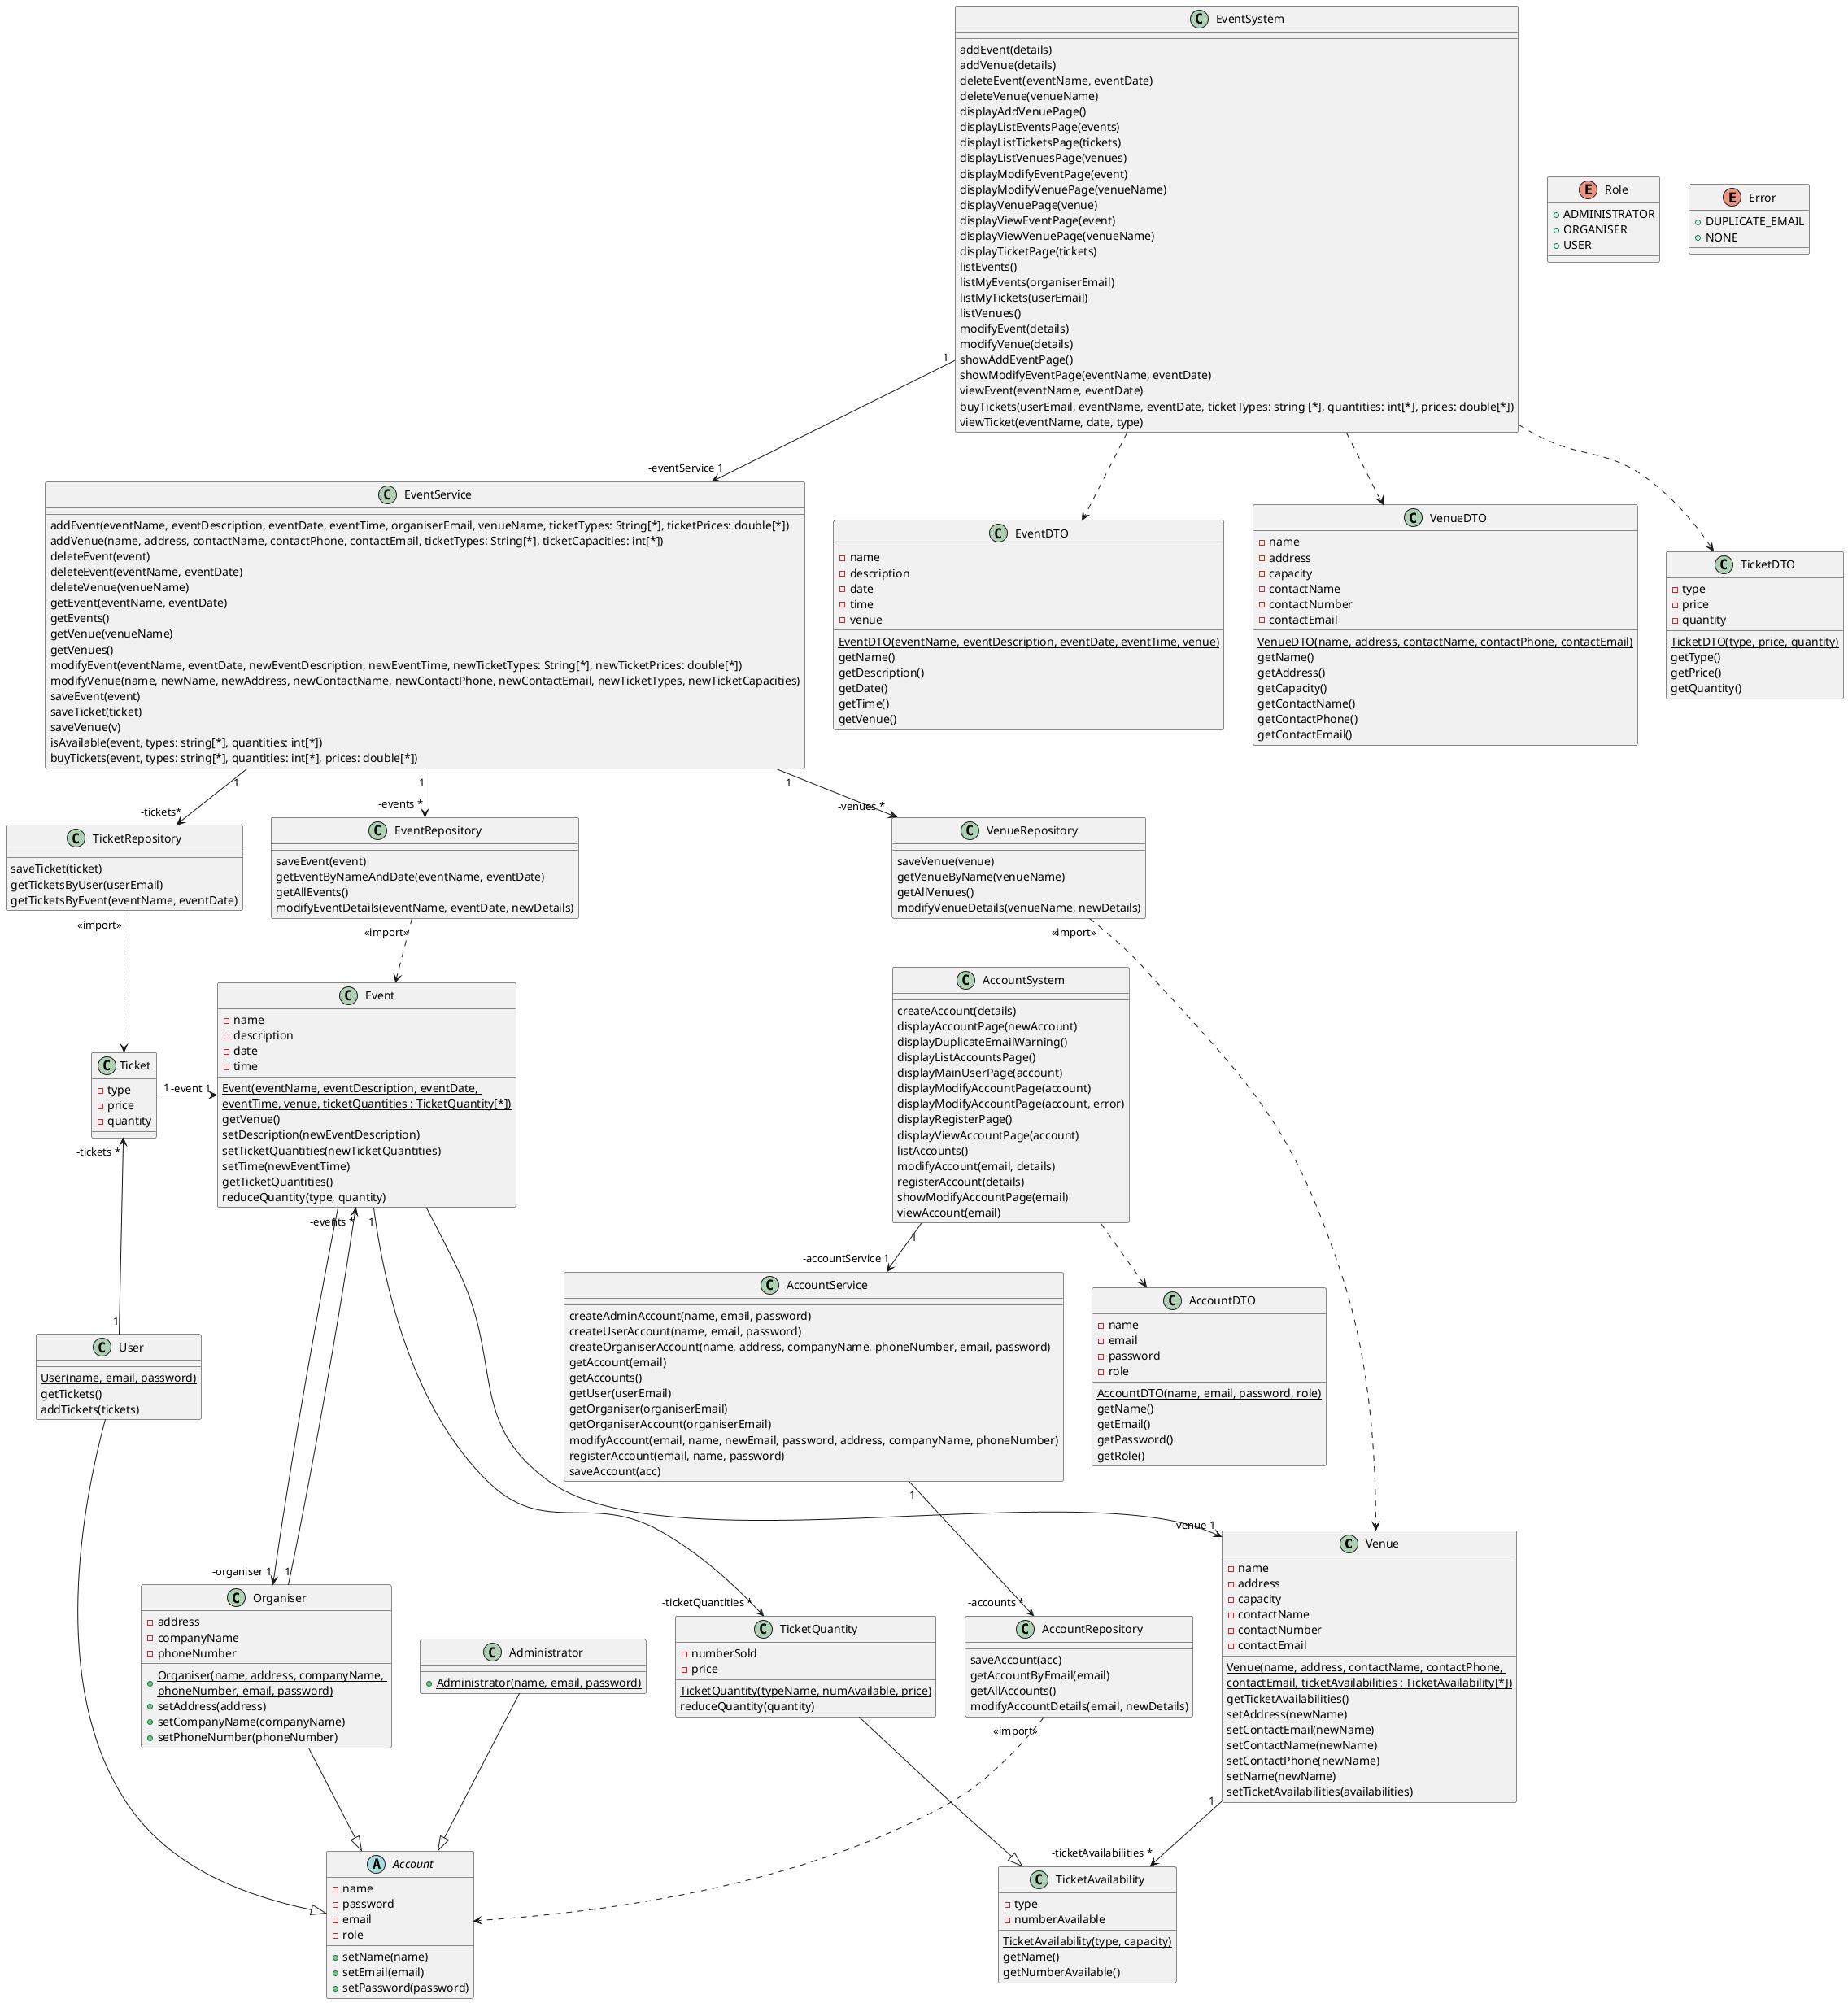 @startuml class-diagram

    class Venue {
        - name
        - address
        - capacity
        - contactName
        - contactNumber
        - contactEmail
        {static} Venue(name, address, contactName, contactPhone, \ncontactEmail, ticketAvailabilities : TicketAvailability[*])
        getTicketAvailabilities()
        setAddress(newName)
        setContactEmail(newName)
        setContactName(newName)
        setContactPhone(newName)
        setName(newName)
        setTicketAvailabilities(availabilities)
    }

    class TicketAvailability {
        - type
        - numberAvailable
        {static} TicketAvailability(type, capacity)
        getName()
        getNumberAvailable()
    }

    class TicketQuantity {
        - numberSold
        - price
        {static} TicketQuantity(typeName, numAvailable, price)
        reduceQuantity(quantity)
    }

    TicketQuantity --|> TicketAvailability

    class Event {
        - name
        - description
        - date
        - time
        {static} Event(eventName, eventDescription, eventDate, \neventTime, venue, ticketQuantities : TicketQuantity[*])
        getVenue()
        setDescription(newEventDescription)
        setTicketQuantities(newTicketQuantities)
        setTime(newEventTime)
        getTicketQuantities()
        reduceQuantity(type, quantity)
    }

    class Ticket {
        - type
        - price
        - quantity
    }

    class Organiser {
        - address
        - companyName
        - phoneNumber
        {static}+Organiser(name, address, companyName, \nphoneNumber, email, password)
        +setAddress(address)
        +setCompanyName(companyName)
        +setPhoneNumber(phoneNumber)
    }

    class Administrator {
        {static}+Administrator(name, email, password)
    }

    class User {
        {static} User(name, email, password)
        getTickets()
        addTickets(tickets)
    }

    abstract class Account {
        - name
        - password
        - email
        - role
        +setName(name)
        +setEmail(email)
        +setPassword(password)
    }

    class AccountDTO {
        - name
        - email
        - password
        - role
        {static} AccountDTO(name, email, password, role)
        getName()
        getEmail()
        getPassword()
        getRole()
    }

    class EventDTO {
        - name
        - description
        - date
        - time
        - venue
        {static} EventDTO(eventName, eventDescription, eventDate, eventTime, venue)
        getName()
        getDescription()
        getDate()
        getTime()
        getVenue()
    }

    class VenueDTO {
        - name
        - address
        - capacity
        - contactName
        - contactNumber
        - contactEmail
        {static} VenueDTO(name, address, contactName, contactPhone, contactEmail)
        getName()
        getAddress()
        getCapacity()
        getContactName()
        getContactPhone()
        getContactEmail()
    }

    class TicketDTO {
        - type
        - price
        - quantity
        {static} TicketDTO(type, price, quantity)
        getType()
        getPrice()
        getQuantity()
    }

    class AccountSystem {
        createAccount(details)
        displayAccountPage(newAccount)
        displayDuplicateEmailWarning()
        displayListAccountsPage()
        displayMainUserPage(account)
        displayModifyAccountPage(account)
        displayModifyAccountPage(account, error)
        displayRegisterPage()
        displayViewAccountPage(account)
        listAccounts()
        modifyAccount(email, details)
        registerAccount(details)
        showModifyAccountPage(email)
        viewAccount(email)
    }

    class EventSystem {
        addEvent(details)
        addVenue(details)
        deleteEvent(eventName, eventDate)
        deleteVenue(venueName)
        displayAddVenuePage()
        displayListEventsPage(events)
        displayListTicketsPage(tickets)
        displayListVenuesPage(venues)
        displayModifyEventPage(event)
        displayModifyVenuePage(venueName)
        displayVenuePage(venue)
        displayViewEventPage(event)
        displayViewVenuePage(venueName)
        displayTicketPage(tickets)
        listEvents()
        listMyEvents(organiserEmail)
        listMyTickets(userEmail)
        listVenues()
        modifyEvent(details)
        modifyVenue(details)
        showAddEventPage()
        showModifyEventPage(eventName, eventDate)
        viewEvent(eventName, eventDate)
        buyTickets(userEmail, eventName, eventDate, ticketTypes: string [*], quantities: int[*], prices: double[*])
        viewTicket(eventName, date, type)
    }

    class AccountService {
        createAdminAccount(name, email, password)
        createUserAccount(name, email, password)
        createOrganiserAccount(name, address, companyName, phoneNumber, email, password)
        getAccount(email)
        getAccounts()
        getUser(userEmail)
        getOrganiser(organiserEmail)
        getOrganiserAccount(organiserEmail)
        modifyAccount(email, name, newEmail, password, address, companyName, phoneNumber)
        registerAccount(email, name, password)
        saveAccount(acc)
    }

    class EventService {
        addEvent(eventName, eventDescription, eventDate, eventTime, organiserEmail, venueName, ticketTypes: String[*], ticketPrices: double[*])
        addVenue(name, address, contactName, contactPhone, contactEmail, ticketTypes: String[*], ticketCapacities: int[*])
        deleteEvent(event)
        deleteEvent(eventName, eventDate)
        deleteVenue(venueName)
        getEvent(eventName, eventDate)
        getEvents()
        getVenue(venueName)
        getVenues()
        modifyEvent(eventName, eventDate, newEventDescription, newEventTime, newTicketTypes: String[*], newTicketPrices: double[*])
        modifyVenue(name, newName, newAddress, newContactName, newContactPhone, newContactEmail, newTicketTypes, newTicketCapacities)
        saveEvent(event)
        saveTicket(ticket)
        saveVenue(v)
        isAvailable(event, types: string[*], quantities: int[*])
        buyTickets(event, types: string[*], quantities: int[*], prices: double[*])
    }

    class AccountRepository {
        saveAccount(acc)
        getAccountByEmail(email)
        getAllAccounts()
        modifyAccountDetails(email, newDetails)
    }

    class EventRepository {
        saveEvent(event)
        getEventByNameAndDate(eventName, eventDate)
        getAllEvents()
        modifyEventDetails(eventName, eventDate, newDetails)
    }

    class VenueRepository {
    saveVenue(venue)
    getVenueByName(venueName)
    getAllVenues()
    modifyVenueDetails(venueName, newDetails)
    }


    class TicketRepository {
        saveTicket(ticket)
        getTicketsByUser(userEmail)
        getTicketsByEvent(eventName, eventDate)
    }

    enum Role {
        +ADMINISTRATOR
        +ORGANISER
        +USER
    }

    enum Error {
        +DUPLICATE_EMAIL
        +NONE
    }

    AccountSystem "1" --> "-accountService 1" AccountService
    AccountService "1" --> "-accounts *" AccountRepository
    EventSystem "1" --> "-eventService 1" EventService
    EventService "1" --> "-events *" EventRepository
    EventService "1" --> "-venues *" VenueRepository
    EventService "1" --> "-tickets*" TicketRepository

    AccountSystem ..> AccountDTO
    EventSystem ..> EventDTO
    EventSystem ..> VenueDTO
    EventSystem ..> TicketDTO

    AccountRepository "<<import>>" ..>  Account
    EventRepository "<<import>>" ..>  Event
    TicketRepository "<<import>>" ..> Ticket
    VenueRepository "<<import>>" ..> Venue

    Organiser --|> Account
    Administrator --|> Account
    User --|> Account

    Venue "1" --> "-ticketAvailabilities *" TicketAvailability
    Event "1" ---> "-ticketQuantities *" TicketQuantity
    Event ---> "-venue 1" Venue
    Event "1" ---> "-organiser 1" Organiser
    Organiser "1" ---> "-events *" Event
    Ticket "1" -> "-event 1" Event
    Ticket "-tickets *" <-- "1" User
@enduml
